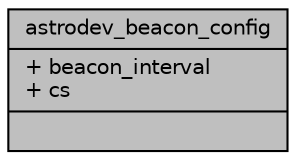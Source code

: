 digraph "astrodev_beacon_config"
{
 // INTERACTIVE_SVG=YES
  edge [fontname="Helvetica",fontsize="10",labelfontname="Helvetica",labelfontsize="10"];
  node [fontname="Helvetica",fontsize="10",shape=record];
  Node1 [label="{astrodev_beacon_config\n|+ beacon_interval\l+ cs\l|}",height=0.2,width=0.4,color="black", fillcolor="grey75", style="filled", fontcolor="black"];
}
